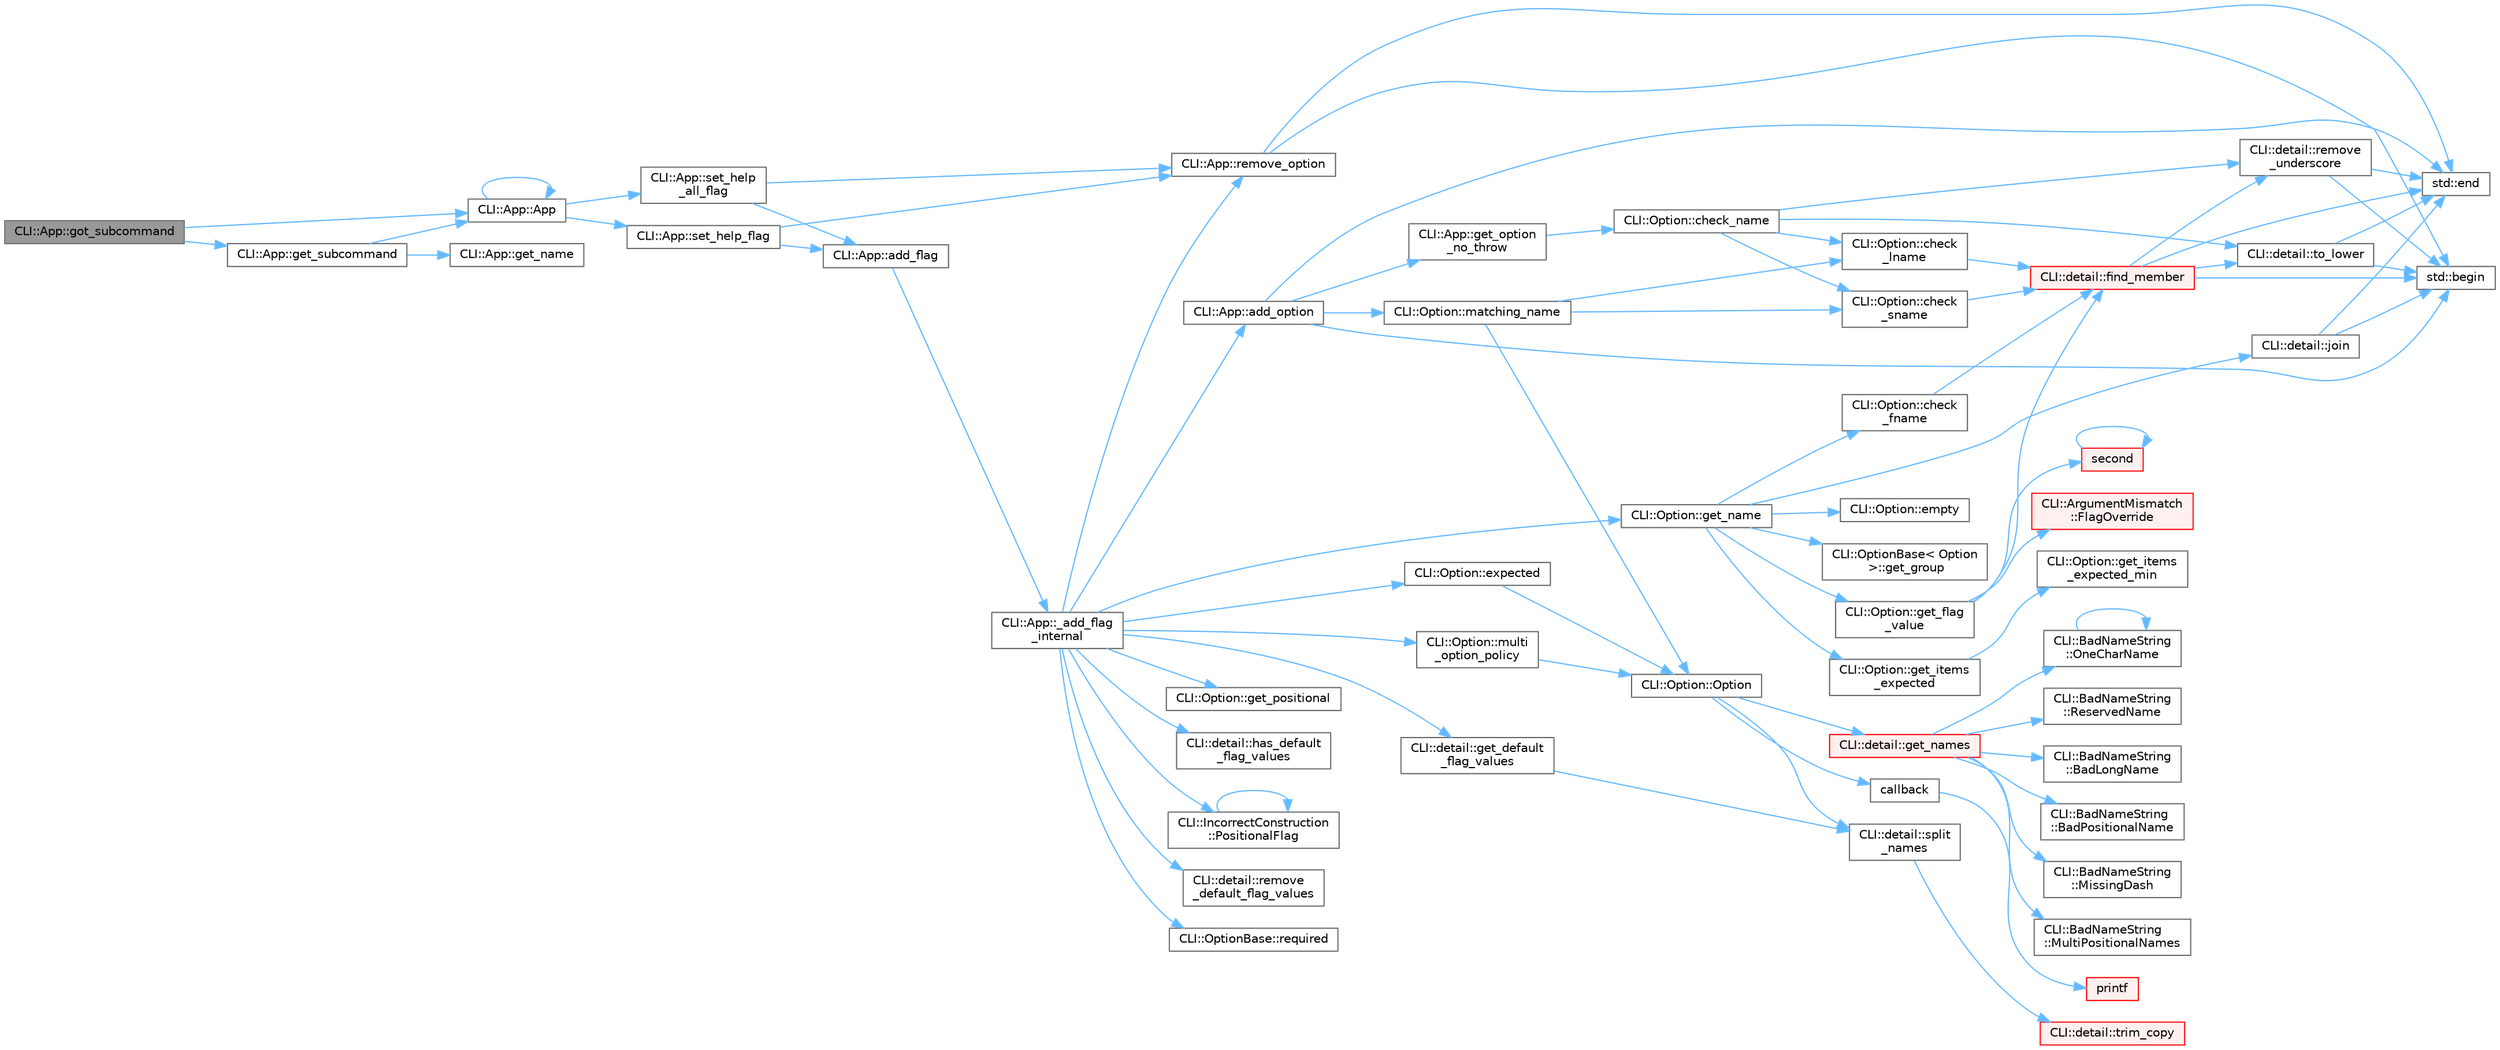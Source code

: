 digraph "CLI::App::got_subcommand"
{
 // LATEX_PDF_SIZE
  bgcolor="transparent";
  edge [fontname=Helvetica,fontsize=10,labelfontname=Helvetica,labelfontsize=10];
  node [fontname=Helvetica,fontsize=10,shape=box,height=0.2,width=0.4];
  rankdir="LR";
  Node1 [id="Node000001",label="CLI::App::got_subcommand",height=0.2,width=0.4,color="gray40", fillcolor="grey60", style="filled", fontcolor="black",tooltip="Check to see if given subcommand was selected"];
  Node1 -> Node2 [id="edge1_Node000001_Node000002",color="steelblue1",style="solid",tooltip=" "];
  Node2 [id="Node000002",label="CLI::App::App",height=0.2,width=0.4,color="grey40", fillcolor="white", style="filled",URL="$class_c_l_i_1_1_app.html#a8f5ebc36dcdff351cce50e3d3b89974f",tooltip="Special private constructor for subcommand"];
  Node2 -> Node2 [id="edge2_Node000002_Node000002",color="steelblue1",style="solid",tooltip=" "];
  Node2 -> Node3 [id="edge3_Node000002_Node000003",color="steelblue1",style="solid",tooltip=" "];
  Node3 [id="Node000003",label="CLI::App::set_help\l_all_flag",height=0.2,width=0.4,color="grey40", fillcolor="white", style="filled",URL="$class_c_l_i_1_1_app.html#af73694f6a3cc42e29e7274b77fdb5720",tooltip="Set a help all flag, replaced the existing one if present"];
  Node3 -> Node4 [id="edge4_Node000003_Node000004",color="steelblue1",style="solid",tooltip=" "];
  Node4 [id="Node000004",label="CLI::App::add_flag",height=0.2,width=0.4,color="grey40", fillcolor="white", style="filled",URL="$class_c_l_i_1_1_app.html#a5fef22317a182fa5db1d7b1af4c89c68",tooltip="Add a flag with no description or variable assignment"];
  Node4 -> Node5 [id="edge5_Node000004_Node000005",color="steelblue1",style="solid",tooltip=" "];
  Node5 [id="Node000005",label="CLI::App::_add_flag\l_internal",height=0.2,width=0.4,color="grey40", fillcolor="white", style="filled",URL="$class_c_l_i_1_1_app.html#ac09345525410ce482948265f16f72cdf",tooltip="Internal function for adding a flag"];
  Node5 -> Node6 [id="edge6_Node000005_Node000006",color="steelblue1",style="solid",tooltip=" "];
  Node6 [id="Node000006",label="CLI::App::add_option",height=0.2,width=0.4,color="grey40", fillcolor="white", style="filled",URL="$class_c_l_i_1_1_app.html#adb68306d25a26400399d11efe7211dc4",tooltip=" "];
  Node6 -> Node7 [id="edge7_Node000006_Node000007",color="steelblue1",style="solid",tooltip=" "];
  Node7 [id="Node000007",label="std::begin",height=0.2,width=0.4,color="grey40", fillcolor="white", style="filled",URL="$namespacestd.html#aec76fc52a775d29bc4058c8e1405045a",tooltip=" "];
  Node6 -> Node8 [id="edge8_Node000006_Node000008",color="steelblue1",style="solid",tooltip=" "];
  Node8 [id="Node000008",label="std::end",height=0.2,width=0.4,color="grey40", fillcolor="white", style="filled",URL="$namespacestd.html#a35f71a4c49ddf38bb590177e3a4b2598",tooltip=" "];
  Node6 -> Node9 [id="edge9_Node000006_Node000009",color="steelblue1",style="solid",tooltip=" "];
  Node9 [id="Node000009",label="CLI::App::get_option\l_no_throw",height=0.2,width=0.4,color="grey40", fillcolor="white", style="filled",URL="$class_c_l_i_1_1_app.html#a029d50d6fdfde25e7f3e94ef2e525ccc",tooltip="Get an option by name (noexcept non-const version)"];
  Node9 -> Node10 [id="edge10_Node000009_Node000010",color="steelblue1",style="solid",tooltip=" "];
  Node10 [id="Node000010",label="CLI::Option::check_name",height=0.2,width=0.4,color="grey40", fillcolor="white", style="filled",URL="$class_c_l_i_1_1_option.html#a1f9eda27ddb1b2d520e29724d550f6a0",tooltip="Check a name. Requires \"-\" or \"--\" for short / long, supports positional name"];
  Node10 -> Node11 [id="edge11_Node000010_Node000011",color="steelblue1",style="solid",tooltip=" "];
  Node11 [id="Node000011",label="CLI::Option::check\l_lname",height=0.2,width=0.4,color="grey40", fillcolor="white", style="filled",URL="$class_c_l_i_1_1_option.html#a6e970efc39aa4984b9bb797d071ce34a",tooltip="Requires \"--\" to be removed from string"];
  Node11 -> Node12 [id="edge12_Node000011_Node000012",color="steelblue1",style="solid",tooltip=" "];
  Node12 [id="Node000012",label="CLI::detail::find_member",height=0.2,width=0.4,color="red", fillcolor="#FFF0F0", style="filled",URL="$namespace_c_l_i_1_1detail.html#ac94be0722dce2c7ff522ebc3fb80e33d",tooltip="Check if a string is a member of a list of strings and optionally ignore case or ignore underscores"];
  Node12 -> Node7 [id="edge13_Node000012_Node000007",color="steelblue1",style="solid",tooltip=" "];
  Node12 -> Node8 [id="edge14_Node000012_Node000008",color="steelblue1",style="solid",tooltip=" "];
  Node12 -> Node16 [id="edge15_Node000012_Node000016",color="steelblue1",style="solid",tooltip=" "];
  Node16 [id="Node000016",label="CLI::detail::remove\l_underscore",height=0.2,width=0.4,color="grey40", fillcolor="white", style="filled",URL="$namespace_c_l_i_1_1detail.html#a5359a7a0e33366a12e15523b100f591a",tooltip="remove underscores from a string"];
  Node16 -> Node7 [id="edge16_Node000016_Node000007",color="steelblue1",style="solid",tooltip=" "];
  Node16 -> Node8 [id="edge17_Node000016_Node000008",color="steelblue1",style="solid",tooltip=" "];
  Node12 -> Node14 [id="edge18_Node000012_Node000014",color="steelblue1",style="solid",tooltip=" "];
  Node14 [id="Node000014",label="CLI::detail::to_lower",height=0.2,width=0.4,color="grey40", fillcolor="white", style="filled",URL="$namespace_c_l_i_1_1detail.html#ae83709ec148057ec53df4383645727e9",tooltip="Return a lower case version of a string"];
  Node14 -> Node7 [id="edge19_Node000014_Node000007",color="steelblue1",style="solid",tooltip=" "];
  Node14 -> Node8 [id="edge20_Node000014_Node000008",color="steelblue1",style="solid",tooltip=" "];
  Node10 -> Node17 [id="edge21_Node000010_Node000017",color="steelblue1",style="solid",tooltip=" "];
  Node17 [id="Node000017",label="CLI::Option::check\l_sname",height=0.2,width=0.4,color="grey40", fillcolor="white", style="filled",URL="$class_c_l_i_1_1_option.html#a46e7395f6a8a720e4305aea2edb4aa7b",tooltip="Requires \"-\" to be removed from string"];
  Node17 -> Node12 [id="edge22_Node000017_Node000012",color="steelblue1",style="solid",tooltip=" "];
  Node10 -> Node16 [id="edge23_Node000010_Node000016",color="steelblue1",style="solid",tooltip=" "];
  Node10 -> Node14 [id="edge24_Node000010_Node000014",color="steelblue1",style="solid",tooltip=" "];
  Node6 -> Node18 [id="edge25_Node000006_Node000018",color="steelblue1",style="solid",tooltip=" "];
  Node18 [id="Node000018",label="CLI::Option::matching_name",height=0.2,width=0.4,color="grey40", fillcolor="white", style="filled",URL="$class_c_l_i_1_1_option.html#a67b1e51f9f873b265dac8122746fc2d7",tooltip="If options share any of the same names, find it"];
  Node18 -> Node11 [id="edge26_Node000018_Node000011",color="steelblue1",style="solid",tooltip=" "];
  Node18 -> Node17 [id="edge27_Node000018_Node000017",color="steelblue1",style="solid",tooltip=" "];
  Node18 -> Node19 [id="edge28_Node000018_Node000019",color="steelblue1",style="solid",tooltip=" "];
  Node19 [id="Node000019",label="CLI::Option::Option",height=0.2,width=0.4,color="grey40", fillcolor="white", style="filled",URL="$class_c_l_i_1_1_option.html#a577e99d3ea33598b4dc3605f544d14fc",tooltip="Making an option by hand is not defined, it must be made by the App class"];
  Node19 -> Node20 [id="edge29_Node000019_Node000020",color="steelblue1",style="solid",tooltip=" "];
  Node20 [id="Node000020",label="callback",height=0.2,width=0.4,color="grey40", fillcolor="white", style="filled",URL="$external_2spine-runtimes_2spine-sfml_2c_2example_2main_8cpp.html#a2f27b7fc84a39cace84d90f62a8d4c8e",tooltip=" "];
  Node20 -> Node21 [id="edge30_Node000020_Node000021",color="steelblue1",style="solid",tooltip=" "];
  Node21 [id="Node000021",label="printf",height=0.2,width=0.4,color="red", fillcolor="#FFF0F0", style="filled",URL="$printf_8h.html#aee3ed3a831f25f07e7be3919fff2203a",tooltip=" "];
  Node19 -> Node52 [id="edge31_Node000019_Node000052",color="steelblue1",style="solid",tooltip=" "];
  Node52 [id="Node000052",label="CLI::detail::get_names",height=0.2,width=0.4,color="red", fillcolor="#FFF0F0", style="filled",URL="$namespace_c_l_i_1_1detail.html#a6c9c870c5f7cd261e7363cb862634a3a",tooltip="Get a vector of short names, one of long names, and a single name"];
  Node52 -> Node53 [id="edge32_Node000052_Node000053",color="steelblue1",style="solid",tooltip=" "];
  Node53 [id="Node000053",label="CLI::BadNameString\l::BadLongName",height=0.2,width=0.4,color="grey40", fillcolor="white", style="filled",URL="$class_c_l_i_1_1_bad_name_string.html#a4c84dfdba8d943ad494daead50c9097d",tooltip=" "];
  Node52 -> Node54 [id="edge33_Node000052_Node000054",color="steelblue1",style="solid",tooltip=" "];
  Node54 [id="Node000054",label="CLI::BadNameString\l::BadPositionalName",height=0.2,width=0.4,color="grey40", fillcolor="white", style="filled",URL="$class_c_l_i_1_1_bad_name_string.html#a6dd4927b244bb94d306c805f87f47e4b",tooltip=" "];
  Node52 -> Node55 [id="edge34_Node000052_Node000055",color="steelblue1",style="solid",tooltip=" "];
  Node55 [id="Node000055",label="CLI::BadNameString\l::MissingDash",height=0.2,width=0.4,color="grey40", fillcolor="white", style="filled",URL="$class_c_l_i_1_1_bad_name_string.html#a17d7fdda9def1c79a9b86d04cfd35f75",tooltip=" "];
  Node52 -> Node56 [id="edge35_Node000052_Node000056",color="steelblue1",style="solid",tooltip=" "];
  Node56 [id="Node000056",label="CLI::BadNameString\l::MultiPositionalNames",height=0.2,width=0.4,color="grey40", fillcolor="white", style="filled",URL="$class_c_l_i_1_1_bad_name_string.html#ac798ab322c49c3f922e325d269070c38",tooltip=" "];
  Node52 -> Node57 [id="edge36_Node000052_Node000057",color="steelblue1",style="solid",tooltip=" "];
  Node57 [id="Node000057",label="CLI::BadNameString\l::OneCharName",height=0.2,width=0.4,color="grey40", fillcolor="white", style="filled",URL="$class_c_l_i_1_1_bad_name_string.html#a5c63c850d783ad2b132085266269bcdc",tooltip=" "];
  Node57 -> Node57 [id="edge37_Node000057_Node000057",color="steelblue1",style="solid",tooltip=" "];
  Node52 -> Node58 [id="edge38_Node000052_Node000058",color="steelblue1",style="solid",tooltip=" "];
  Node58 [id="Node000058",label="CLI::BadNameString\l::ReservedName",height=0.2,width=0.4,color="grey40", fillcolor="white", style="filled",URL="$class_c_l_i_1_1_bad_name_string.html#aa0fef0fbc4ab0a29a839eb98e2ee6740",tooltip=" "];
  Node19 -> Node63 [id="edge39_Node000019_Node000063",color="steelblue1",style="solid",tooltip=" "];
  Node63 [id="Node000063",label="CLI::detail::split\l_names",height=0.2,width=0.4,color="grey40", fillcolor="white", style="filled",URL="$namespace_c_l_i_1_1detail.html#ac8a8403ca4cfb40e30979111083c0c1c",tooltip=" "];
  Node63 -> Node64 [id="edge40_Node000063_Node000064",color="steelblue1",style="solid",tooltip=" "];
  Node64 [id="Node000064",label="CLI::detail::trim_copy",height=0.2,width=0.4,color="red", fillcolor="#FFF0F0", style="filled",URL="$namespace_c_l_i_1_1detail.html#a5c7b00a328b3b2da564794081646c251",tooltip="Make a copy of the string and then trim it"];
  Node5 -> Node68 [id="edge41_Node000005_Node000068",color="steelblue1",style="solid",tooltip=" "];
  Node68 [id="Node000068",label="CLI::Option::expected",height=0.2,width=0.4,color="grey40", fillcolor="white", style="filled",URL="$class_c_l_i_1_1_option.html#a0b7cf6e62c1800a53ad314772eef6ed1",tooltip="Set the number of expected arguments"];
  Node68 -> Node19 [id="edge42_Node000068_Node000019",color="steelblue1",style="solid",tooltip=" "];
  Node5 -> Node69 [id="edge43_Node000005_Node000069",color="steelblue1",style="solid",tooltip=" "];
  Node69 [id="Node000069",label="CLI::detail::get_default\l_flag_values",height=0.2,width=0.4,color="grey40", fillcolor="white", style="filled",URL="$namespace_c_l_i_1_1detail.html#a01343c353c26ada5379fb84cbd3b01c8",tooltip="extract default flag values either {def} or starting with a !"];
  Node69 -> Node63 [id="edge44_Node000069_Node000063",color="steelblue1",style="solid",tooltip=" "];
  Node5 -> Node70 [id="edge45_Node000005_Node000070",color="steelblue1",style="solid",tooltip=" "];
  Node70 [id="Node000070",label="CLI::Option::get_name",height=0.2,width=0.4,color="grey40", fillcolor="white", style="filled",URL="$class_c_l_i_1_1_option.html#a47e135d5198fd9df5b481091d2538b60",tooltip="Gets a comma separated list of names. Will include / prefer the positional name if positional is true..."];
  Node70 -> Node71 [id="edge46_Node000070_Node000071",color="steelblue1",style="solid",tooltip=" "];
  Node71 [id="Node000071",label="CLI::Option::check\l_fname",height=0.2,width=0.4,color="grey40", fillcolor="white", style="filled",URL="$class_c_l_i_1_1_option.html#a331870cf4db8893cac3af126aac487a8",tooltip="Requires \"--\" to be removed from string"];
  Node71 -> Node12 [id="edge47_Node000071_Node000012",color="steelblue1",style="solid",tooltip=" "];
  Node70 -> Node72 [id="edge48_Node000070_Node000072",color="steelblue1",style="solid",tooltip=" "];
  Node72 [id="Node000072",label="CLI::Option::empty",height=0.2,width=0.4,color="grey40", fillcolor="white", style="filled",URL="$class_c_l_i_1_1_option.html#ab9d324306095b7af93bc09812f5b4dec",tooltip="True if the option was not passed"];
  Node70 -> Node73 [id="edge49_Node000070_Node000073",color="steelblue1",style="solid",tooltip=" "];
  Node73 [id="Node000073",label="CLI::Option::get_flag\l_value",height=0.2,width=0.4,color="grey40", fillcolor="white", style="filled",URL="$class_c_l_i_1_1_option.html#aa006173c1a09b0ed01bff4b305b042ca",tooltip=" "];
  Node73 -> Node12 [id="edge50_Node000073_Node000012",color="steelblue1",style="solid",tooltip=" "];
  Node73 -> Node74 [id="edge51_Node000073_Node000074",color="steelblue1",style="solid",tooltip=" "];
  Node74 [id="Node000074",label="CLI::ArgumentMismatch\l::FlagOverride",height=0.2,width=0.4,color="red", fillcolor="#FFF0F0", style="filled",URL="$class_c_l_i_1_1_argument_mismatch.html#af40fccb119664c7c5025bba76fb2d7e2",tooltip=" "];
  Node73 -> Node78 [id="edge52_Node000073_Node000078",color="steelblue1",style="solid",tooltip=" "];
  Node78 [id="Node000078",label="second",height=0.2,width=0.4,color="red", fillcolor="#FFF0F0", style="filled",URL="$second___n_o_n_e_8f.html#ae9f971a8b343bd2fcb85c3b16da97f10",tooltip="SECOND returns nothing"];
  Node78 -> Node78 [id="edge53_Node000078_Node000078",color="steelblue1",style="solid",tooltip=" "];
  Node70 -> Node79 [id="edge54_Node000070_Node000079",color="steelblue1",style="solid",tooltip=" "];
  Node79 [id="Node000079",label="CLI::OptionBase\< Option\l \>::get_group",height=0.2,width=0.4,color="grey40", fillcolor="white", style="filled",URL="$class_c_l_i_1_1_option_base.html#aeb86193da05c10a12814ce45d2d16e0d",tooltip=" "];
  Node70 -> Node80 [id="edge55_Node000070_Node000080",color="steelblue1",style="solid",tooltip=" "];
  Node80 [id="Node000080",label="CLI::Option::get_items\l_expected",height=0.2,width=0.4,color="grey40", fillcolor="white", style="filled",URL="$class_c_l_i_1_1_option.html#aa12c4f65cf2ac9c58ebe050c46603fc0",tooltip="The total min number of expected string values to be used"];
  Node80 -> Node81 [id="edge56_Node000080_Node000081",color="steelblue1",style="solid",tooltip=" "];
  Node81 [id="Node000081",label="CLI::Option::get_items\l_expected_min",height=0.2,width=0.4,color="grey40", fillcolor="white", style="filled",URL="$class_c_l_i_1_1_option.html#a65f68eaa288d2608560ae87f3c36f6fa",tooltip="The total min number of expected string values to be used"];
  Node70 -> Node82 [id="edge57_Node000070_Node000082",color="steelblue1",style="solid",tooltip=" "];
  Node82 [id="Node000082",label="CLI::detail::join",height=0.2,width=0.4,color="grey40", fillcolor="white", style="filled",URL="$namespace_c_l_i_1_1detail.html#ab351f13ec104e2cba19ec6baf4a552f6",tooltip="Simple function to join a string"];
  Node82 -> Node7 [id="edge58_Node000082_Node000007",color="steelblue1",style="solid",tooltip=" "];
  Node82 -> Node8 [id="edge59_Node000082_Node000008",color="steelblue1",style="solid",tooltip=" "];
  Node5 -> Node83 [id="edge60_Node000005_Node000083",color="steelblue1",style="solid",tooltip=" "];
  Node83 [id="Node000083",label="CLI::Option::get_positional",height=0.2,width=0.4,color="grey40", fillcolor="white", style="filled",URL="$class_c_l_i_1_1_option.html#a0f23a3a1ed7c5a47585117a4c9f27120",tooltip="True if the argument can be given directly"];
  Node5 -> Node84 [id="edge61_Node000005_Node000084",color="steelblue1",style="solid",tooltip=" "];
  Node84 [id="Node000084",label="CLI::detail::has_default\l_flag_values",height=0.2,width=0.4,color="grey40", fillcolor="white", style="filled",URL="$namespace_c_l_i_1_1detail.html#ae89da9fa11d234a8bf504d6ec85133cc",tooltip="check if the flag definitions has possible false flags"];
  Node5 -> Node85 [id="edge62_Node000005_Node000085",color="steelblue1",style="solid",tooltip=" "];
  Node85 [id="Node000085",label="CLI::Option::multi\l_option_policy",height=0.2,width=0.4,color="grey40", fillcolor="white", style="filled",URL="$class_c_l_i_1_1_option.html#a849a0cf07784e81b514761722a0d9efc",tooltip="Take the last argument if given multiple times (or another policy)"];
  Node85 -> Node19 [id="edge63_Node000085_Node000019",color="steelblue1",style="solid",tooltip=" "];
  Node5 -> Node86 [id="edge64_Node000005_Node000086",color="steelblue1",style="solid",tooltip=" "];
  Node86 [id="Node000086",label="CLI::IncorrectConstruction\l::PositionalFlag",height=0.2,width=0.4,color="grey40", fillcolor="white", style="filled",URL="$class_c_l_i_1_1_incorrect_construction.html#a90eef424efd6e5b6cb8874ba2e53ce08",tooltip=" "];
  Node86 -> Node86 [id="edge65_Node000086_Node000086",color="steelblue1",style="solid",tooltip=" "];
  Node5 -> Node87 [id="edge66_Node000005_Node000087",color="steelblue1",style="solid",tooltip=" "];
  Node87 [id="Node000087",label="CLI::detail::remove\l_default_flag_values",height=0.2,width=0.4,color="grey40", fillcolor="white", style="filled",URL="$namespace_c_l_i_1_1detail.html#a35553311017b07811ce81db2f560cb3d",tooltip=" "];
  Node5 -> Node88 [id="edge67_Node000005_Node000088",color="steelblue1",style="solid",tooltip=" "];
  Node88 [id="Node000088",label="CLI::App::remove_option",height=0.2,width=0.4,color="grey40", fillcolor="white", style="filled",URL="$class_c_l_i_1_1_app.html#a8e09991d2a23ae48aff139c8eda5f6c7",tooltip="Removes an option from the App. Takes an option pointer. Returns true if found and removed."];
  Node88 -> Node7 [id="edge68_Node000088_Node000007",color="steelblue1",style="solid",tooltip=" "];
  Node88 -> Node8 [id="edge69_Node000088_Node000008",color="steelblue1",style="solid",tooltip=" "];
  Node5 -> Node89 [id="edge70_Node000005_Node000089",color="steelblue1",style="solid",tooltip=" "];
  Node89 [id="Node000089",label="CLI::OptionBase::required",height=0.2,width=0.4,color="grey40", fillcolor="white", style="filled",URL="$class_c_l_i_1_1_option_base.html#af18d4c8d8c2392b6947db9179110289a",tooltip="Set the option as required"];
  Node3 -> Node88 [id="edge71_Node000003_Node000088",color="steelblue1",style="solid",tooltip=" "];
  Node2 -> Node90 [id="edge72_Node000002_Node000090",color="steelblue1",style="solid",tooltip=" "];
  Node90 [id="Node000090",label="CLI::App::set_help_flag",height=0.2,width=0.4,color="grey40", fillcolor="white", style="filled",URL="$class_c_l_i_1_1_app.html#a0d5c8de603f1911aee549b649c68e083",tooltip="Set a help flag, replace the existing one if present"];
  Node90 -> Node4 [id="edge73_Node000090_Node000004",color="steelblue1",style="solid",tooltip=" "];
  Node90 -> Node88 [id="edge74_Node000090_Node000088",color="steelblue1",style="solid",tooltip=" "];
  Node1 -> Node91 [id="edge75_Node000001_Node000091",color="steelblue1",style="solid",tooltip=" "];
  Node91 [id="Node000091",label="CLI::App::get_subcommand",height=0.2,width=0.4,color="grey40", fillcolor="white", style="filled",URL="$class_c_l_i_1_1_app.html#a7fc614a8b7c7553631dc9100867f8c05",tooltip=" "];
  Node91 -> Node2 [id="edge76_Node000091_Node000002",color="steelblue1",style="solid",tooltip=" "];
  Node91 -> Node92 [id="edge77_Node000091_Node000092",color="steelblue1",style="solid",tooltip=" "];
  Node92 [id="Node000092",label="CLI::App::get_name",height=0.2,width=0.4,color="grey40", fillcolor="white", style="filled",URL="$class_c_l_i_1_1_app.html#af49a4f4b6c019a65a10b3c1bd830a1f8",tooltip="Get the name of the current app"];
}
